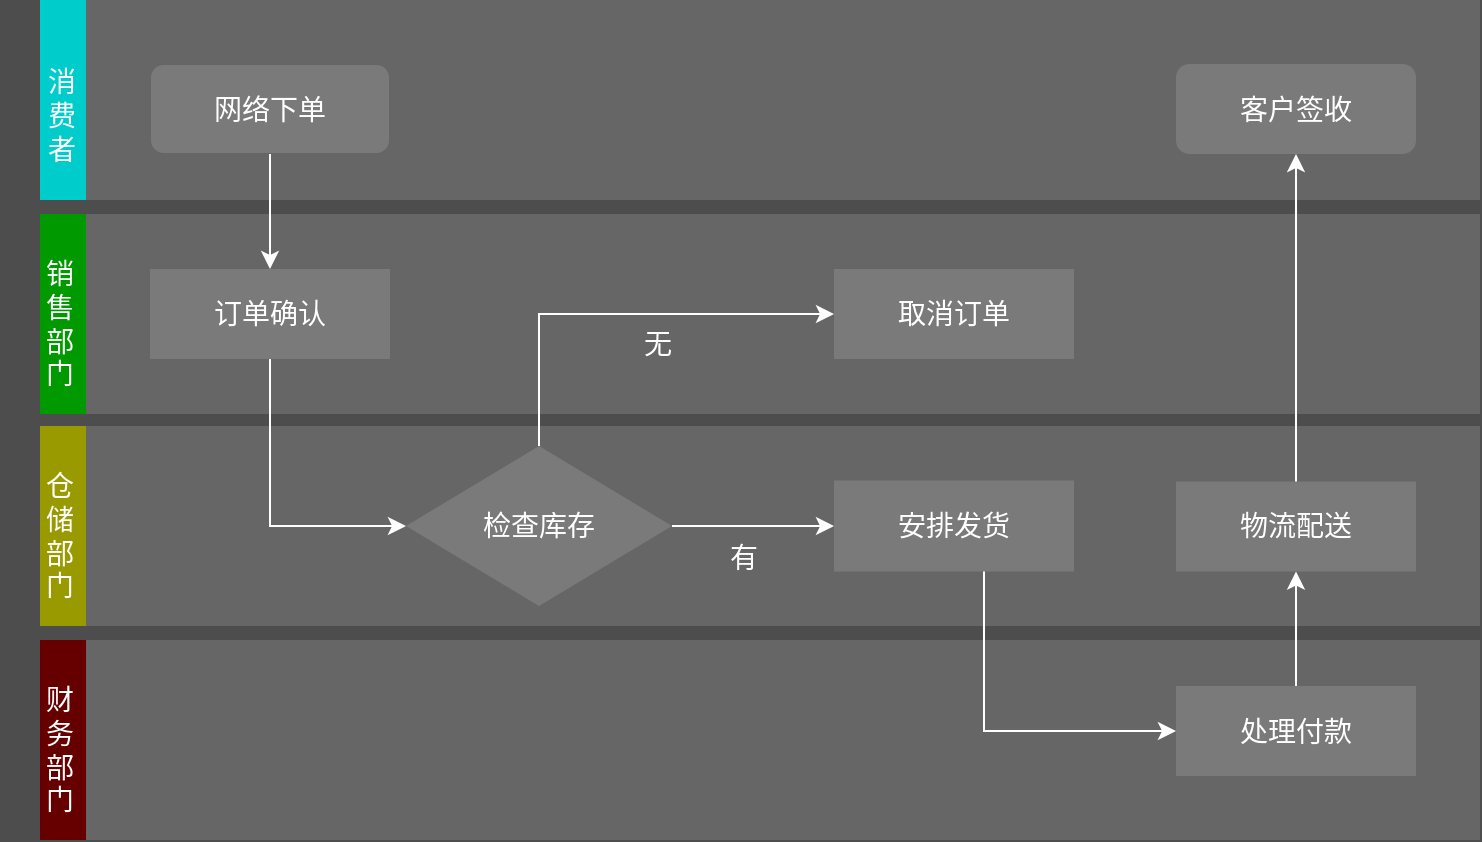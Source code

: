 <mxfile version="17.4.6" type="github">
  <diagram id="KBZqsJvVCmCM6evhnIGO" name="第 1 页">
    <mxGraphModel dx="946" dy="519" grid="0" gridSize="10" guides="1" tooltips="1" connect="1" arrows="1" fold="1" page="1" pageScale="1" pageWidth="827" pageHeight="1169" background="#4D4D4D" math="0" shadow="0">
      <root>
        <mxCell id="0" />
        <mxCell id="1" parent="0" />
        <mxCell id="cMtaiWoFjzHMu9E-Ogl5-14" value="" style="swimlane;horizontal=0;fillColor=#999900;swimlaneFillColor=#666666;shadow=0;gradientColor=none;strokeColor=none;" vertex="1" parent="1">
          <mxGeometry x="80" y="363" width="720" height="100" as="geometry" />
        </mxCell>
        <mxCell id="cMtaiWoFjzHMu9E-Ogl5-15" value="仓&lt;br&gt;储&lt;br&gt;部&lt;br&gt;门" style="text;html=1;strokeColor=none;fillColor=none;align=center;verticalAlign=middle;whiteSpace=wrap;rounded=0;fontSize=14;fontColor=#FFFFFF;" vertex="1" parent="cMtaiWoFjzHMu9E-Ogl5-14">
          <mxGeometry x="-20" y="40" width="60" height="30" as="geometry" />
        </mxCell>
        <mxCell id="cMtaiWoFjzHMu9E-Ogl5-31" value="" style="edgeStyle=orthogonalEdgeStyle;rounded=0;orthogonalLoop=1;jettySize=auto;html=1;fontSize=14;fontColor=#FFFFFF;strokeColor=#FFFFFF;" edge="1" parent="cMtaiWoFjzHMu9E-Ogl5-14" source="cMtaiWoFjzHMu9E-Ogl5-24" target="cMtaiWoFjzHMu9E-Ogl5-30">
          <mxGeometry relative="1" as="geometry" />
        </mxCell>
        <mxCell id="cMtaiWoFjzHMu9E-Ogl5-24" value="检查库存" style="rhombus;whiteSpace=wrap;html=1;fontSize=14;fillColor=#7A7A7A;strokeColor=none;fontColor=#FFFFFF;rounded=0;shadow=0;gradientColor=none;" vertex="1" parent="cMtaiWoFjzHMu9E-Ogl5-14">
          <mxGeometry x="183" y="10" width="133" height="80" as="geometry" />
        </mxCell>
        <mxCell id="cMtaiWoFjzHMu9E-Ogl5-30" value="安排发货" style="whiteSpace=wrap;html=1;fontSize=14;fillColor=#7A7A7A;strokeColor=none;fontColor=#FFFFFF;rounded=0;shadow=0;gradientColor=none;" vertex="1" parent="cMtaiWoFjzHMu9E-Ogl5-14">
          <mxGeometry x="397" y="27.25" width="120" height="45.5" as="geometry" />
        </mxCell>
        <mxCell id="cMtaiWoFjzHMu9E-Ogl5-33" value="有" style="text;html=1;strokeColor=none;fillColor=none;align=center;verticalAlign=middle;whiteSpace=wrap;rounded=0;shadow=0;fontSize=14;fontColor=#FFFFFF;" vertex="1" parent="cMtaiWoFjzHMu9E-Ogl5-14">
          <mxGeometry x="322" y="51" width="60" height="30" as="geometry" />
        </mxCell>
        <mxCell id="cMtaiWoFjzHMu9E-Ogl5-36" value="物流配送" style="whiteSpace=wrap;html=1;fontSize=14;fillColor=#7A7A7A;strokeColor=none;fontColor=#FFFFFF;rounded=0;shadow=0;gradientColor=none;" vertex="1" parent="cMtaiWoFjzHMu9E-Ogl5-14">
          <mxGeometry x="568" y="27.75" width="120" height="45" as="geometry" />
        </mxCell>
        <mxCell id="cMtaiWoFjzHMu9E-Ogl5-6" value="" style="swimlane;horizontal=0;fillColor=#00CCCC;swimlaneFillColor=#666666;shadow=0;gradientColor=none;strokeColor=none;" vertex="1" parent="1">
          <mxGeometry x="80" y="150" width="720" height="100" as="geometry" />
        </mxCell>
        <mxCell id="cMtaiWoFjzHMu9E-Ogl5-7" value="消&lt;br&gt;费&lt;br&gt;者" style="text;html=1;strokeColor=none;fillColor=none;align=center;verticalAlign=middle;whiteSpace=wrap;rounded=0;fontSize=14;fontColor=#FFFFFF;" vertex="1" parent="cMtaiWoFjzHMu9E-Ogl5-6">
          <mxGeometry x="-19" y="43" width="60" height="30" as="geometry" />
        </mxCell>
        <mxCell id="cMtaiWoFjzHMu9E-Ogl5-20" value="&lt;font color=&quot;#ffffff&quot;&gt;网络下单&lt;/font&gt;" style="rounded=1;whiteSpace=wrap;html=1;shadow=0;fontSize=14;fontColor=#333333;strokeColor=#666666;fillColor=#7A7A7A;" vertex="1" parent="cMtaiWoFjzHMu9E-Ogl5-6">
          <mxGeometry x="55" y="32" width="120" height="45" as="geometry" />
        </mxCell>
        <mxCell id="cMtaiWoFjzHMu9E-Ogl5-38" value="客户签收" style="rounded=1;whiteSpace=wrap;html=1;shadow=0;fontFamily=Helvetica;fontSize=14;fontColor=#FFFFFF;align=center;strokeColor=none;fillColor=#7A7A7A;gradientColor=none;" vertex="1" parent="cMtaiWoFjzHMu9E-Ogl5-6">
          <mxGeometry x="568" y="32" width="120" height="45" as="geometry" />
        </mxCell>
        <mxCell id="cMtaiWoFjzHMu9E-Ogl5-10" value="" style="swimlane;horizontal=0;fillColor=#009900;swimlaneFillColor=#666666;shadow=0;gradientColor=none;strokeColor=none;" vertex="1" parent="1">
          <mxGeometry x="80" y="257" width="720" height="100" as="geometry" />
        </mxCell>
        <mxCell id="cMtaiWoFjzHMu9E-Ogl5-11" value="销&lt;br&gt;售&lt;br&gt;部&lt;br&gt;门" style="text;html=1;strokeColor=none;fillColor=none;align=center;verticalAlign=middle;whiteSpace=wrap;rounded=0;fontSize=14;fontColor=#FFFFFF;" vertex="1" parent="cMtaiWoFjzHMu9E-Ogl5-10">
          <mxGeometry x="-20" y="40" width="60" height="30" as="geometry" />
        </mxCell>
        <mxCell id="cMtaiWoFjzHMu9E-Ogl5-21" value="订单确认" style="rounded=0;whiteSpace=wrap;html=1;shadow=0;fontSize=14;fontColor=#FFFFFF;strokeColor=none;fillColor=#7A7A7A;gradientColor=none;" vertex="1" parent="cMtaiWoFjzHMu9E-Ogl5-10">
          <mxGeometry x="55" y="27.5" width="120" height="45" as="geometry" />
        </mxCell>
        <mxCell id="cMtaiWoFjzHMu9E-Ogl5-28" value="取消订单" style="rounded=0;whiteSpace=wrap;html=1;shadow=0;fontSize=14;fontColor=#FFFFFF;strokeColor=none;fillColor=#7A7A7A;gradientColor=none;" vertex="1" parent="cMtaiWoFjzHMu9E-Ogl5-10">
          <mxGeometry x="397" y="27.5" width="120" height="45" as="geometry" />
        </mxCell>
        <mxCell id="cMtaiWoFjzHMu9E-Ogl5-32" value="无" style="text;html=1;strokeColor=none;fillColor=none;align=center;verticalAlign=middle;whiteSpace=wrap;rounded=0;shadow=0;fontSize=14;fontColor=#FFFFFF;" vertex="1" parent="cMtaiWoFjzHMu9E-Ogl5-10">
          <mxGeometry x="279" y="50" width="60" height="30" as="geometry" />
        </mxCell>
        <mxCell id="cMtaiWoFjzHMu9E-Ogl5-18" value="" style="swimlane;horizontal=0;fillColor=#660000;swimlaneFillColor=#666666;shadow=0;gradientColor=none;strokeColor=none;" vertex="1" parent="1">
          <mxGeometry x="80" y="470" width="720" height="100" as="geometry" />
        </mxCell>
        <mxCell id="cMtaiWoFjzHMu9E-Ogl5-19" value="财&lt;br&gt;务&lt;br&gt;部&lt;br&gt;门" style="text;html=1;strokeColor=none;fillColor=none;align=center;verticalAlign=middle;whiteSpace=wrap;rounded=0;fontSize=14;fontColor=#FFFFFF;" vertex="1" parent="cMtaiWoFjzHMu9E-Ogl5-18">
          <mxGeometry x="-20" y="40" width="60" height="30" as="geometry" />
        </mxCell>
        <mxCell id="cMtaiWoFjzHMu9E-Ogl5-34" value="处理付款" style="whiteSpace=wrap;html=1;fontSize=14;fillColor=#7A7A7A;strokeColor=none;fontColor=#FFFFFF;rounded=0;shadow=0;gradientColor=none;" vertex="1" parent="cMtaiWoFjzHMu9E-Ogl5-18">
          <mxGeometry x="568" y="23" width="120" height="45" as="geometry" />
        </mxCell>
        <mxCell id="cMtaiWoFjzHMu9E-Ogl5-22" style="edgeStyle=orthogonalEdgeStyle;rounded=0;orthogonalLoop=1;jettySize=auto;html=1;entryX=0.5;entryY=0;entryDx=0;entryDy=0;fontSize=14;fontColor=#FFFFFF;strokeColor=#FFFFFF;" edge="1" parent="1" source="cMtaiWoFjzHMu9E-Ogl5-20" target="cMtaiWoFjzHMu9E-Ogl5-21">
          <mxGeometry relative="1" as="geometry" />
        </mxCell>
        <mxCell id="cMtaiWoFjzHMu9E-Ogl5-27" style="edgeStyle=orthogonalEdgeStyle;rounded=0;orthogonalLoop=1;jettySize=auto;html=1;entryX=0;entryY=0.5;entryDx=0;entryDy=0;fontSize=14;fontColor=#FFFFFF;strokeColor=#FFFFFF;exitX=0.5;exitY=1;exitDx=0;exitDy=0;" edge="1" parent="1" source="cMtaiWoFjzHMu9E-Ogl5-21" target="cMtaiWoFjzHMu9E-Ogl5-24">
          <mxGeometry relative="1" as="geometry" />
        </mxCell>
        <mxCell id="cMtaiWoFjzHMu9E-Ogl5-29" value="" style="edgeStyle=orthogonalEdgeStyle;rounded=0;orthogonalLoop=1;jettySize=auto;html=1;exitX=0.5;exitY=0;exitDx=0;exitDy=0;entryX=0;entryY=0.5;entryDx=0;entryDy=0;fontSize=14;fontColor=#FFFFFF;strokeColor=#FFFFFF;" edge="1" parent="1" source="cMtaiWoFjzHMu9E-Ogl5-24" target="cMtaiWoFjzHMu9E-Ogl5-28">
          <mxGeometry relative="1" as="geometry" />
        </mxCell>
        <mxCell id="cMtaiWoFjzHMu9E-Ogl5-35" value="" style="edgeStyle=orthogonalEdgeStyle;rounded=0;orthogonalLoop=1;jettySize=auto;html=1;fontSize=14;fontColor=#FFFFFF;strokeColor=#FFFFFF;entryX=0;entryY=0.5;entryDx=0;entryDy=0;" edge="1" parent="1" source="cMtaiWoFjzHMu9E-Ogl5-30" target="cMtaiWoFjzHMu9E-Ogl5-34">
          <mxGeometry relative="1" as="geometry">
            <Array as="points">
              <mxPoint x="552" y="516" />
            </Array>
          </mxGeometry>
        </mxCell>
        <mxCell id="cMtaiWoFjzHMu9E-Ogl5-37" value="" style="edgeStyle=orthogonalEdgeStyle;rounded=0;orthogonalLoop=1;jettySize=auto;html=1;fontSize=14;fontColor=#FFFFFF;strokeColor=#FFFFFF;" edge="1" parent="1" source="cMtaiWoFjzHMu9E-Ogl5-34" target="cMtaiWoFjzHMu9E-Ogl5-36">
          <mxGeometry relative="1" as="geometry" />
        </mxCell>
        <mxCell id="cMtaiWoFjzHMu9E-Ogl5-39" value="" style="edgeStyle=orthogonalEdgeStyle;rounded=0;orthogonalLoop=1;jettySize=auto;html=1;fontSize=14;fontColor=#FFFFFF;strokeColor=#FFFFFF;" edge="1" parent="1" source="cMtaiWoFjzHMu9E-Ogl5-36" target="cMtaiWoFjzHMu9E-Ogl5-38">
          <mxGeometry relative="1" as="geometry" />
        </mxCell>
      </root>
    </mxGraphModel>
  </diagram>
</mxfile>
